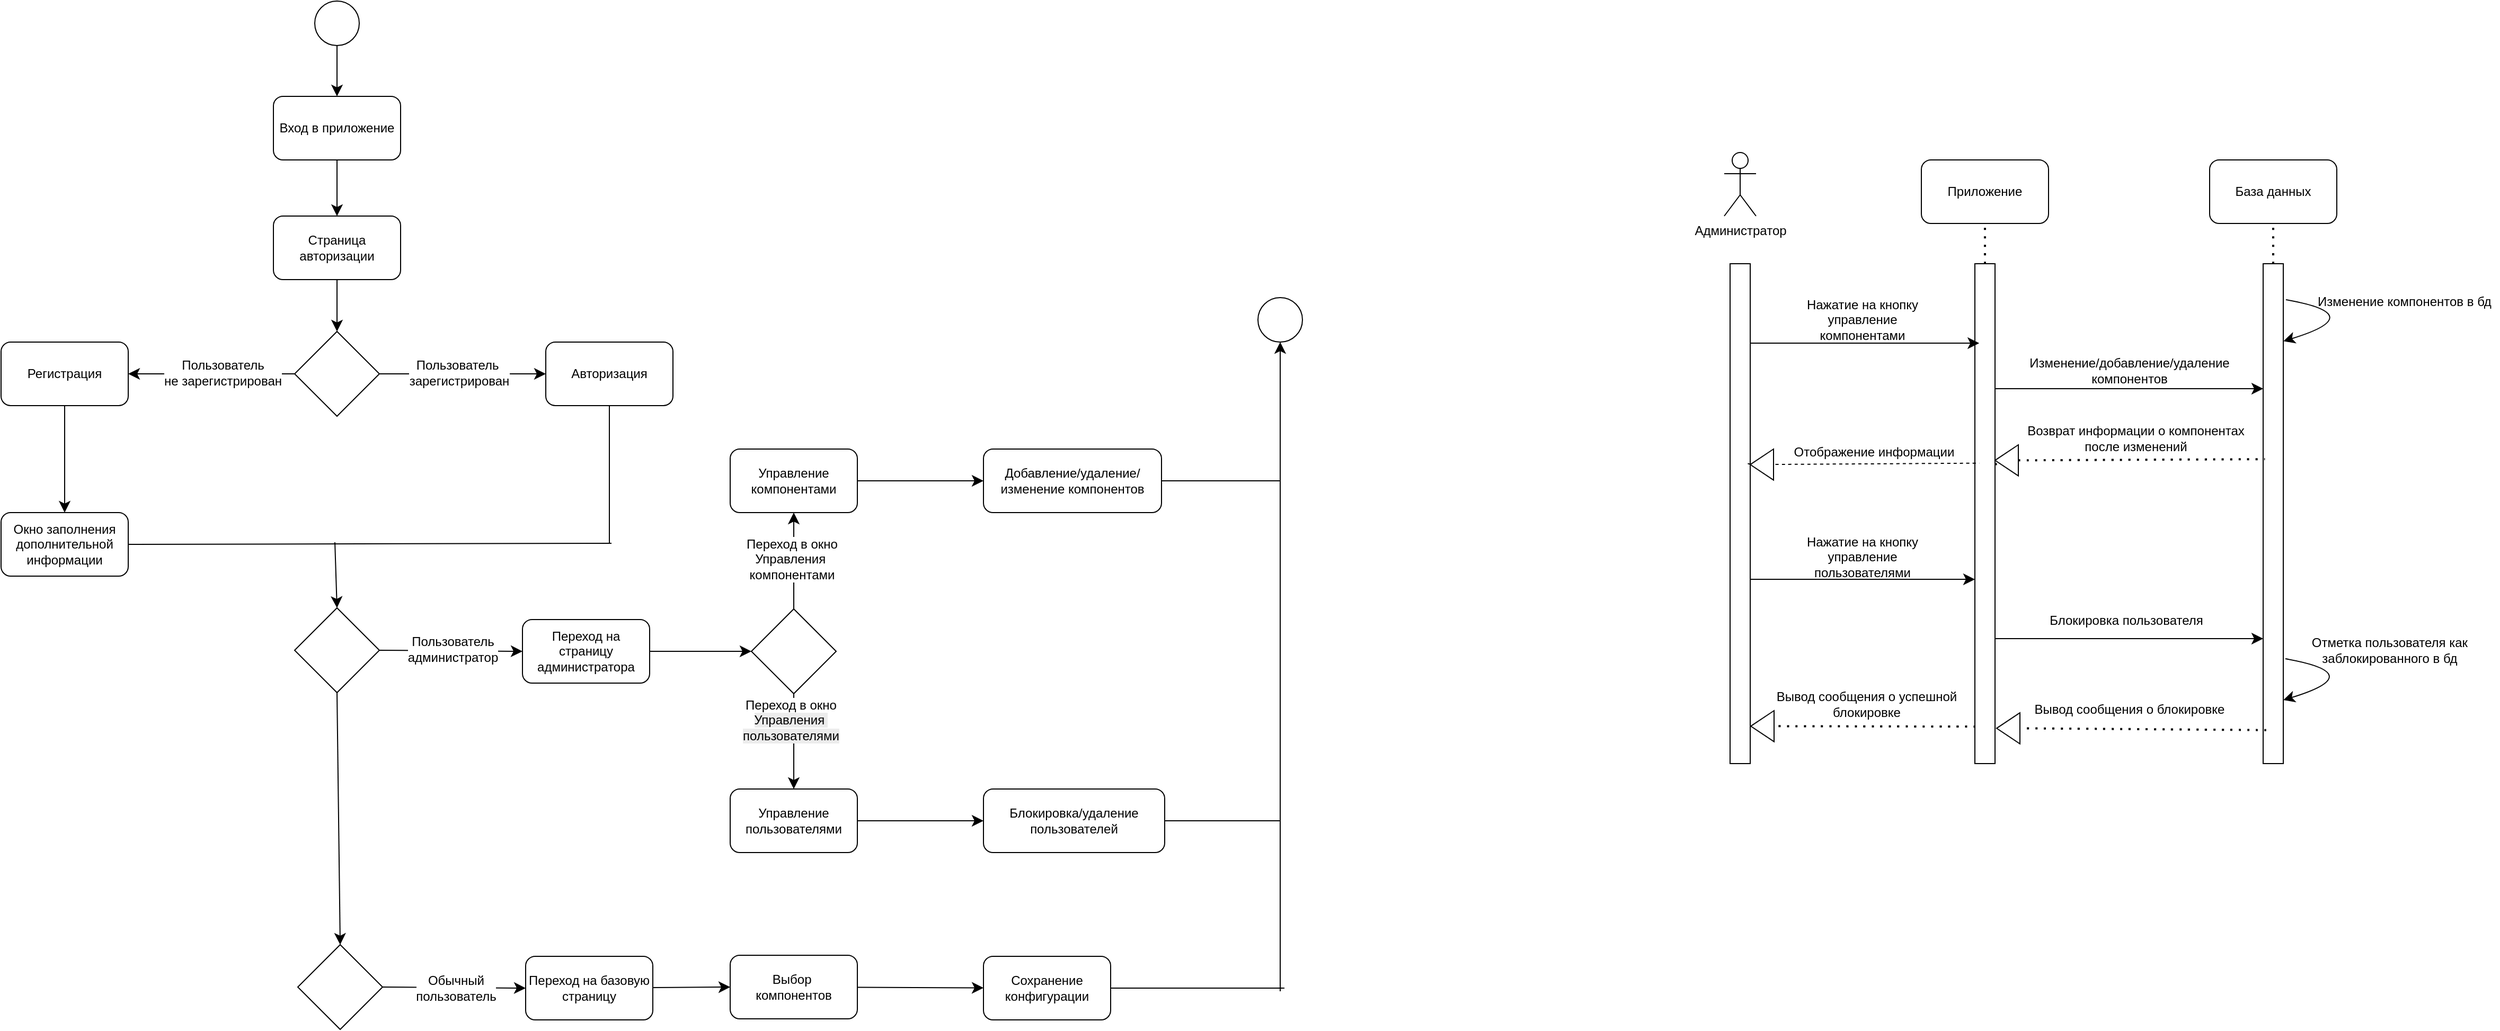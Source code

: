 <mxfile version="26.2.13">
  <diagram name="Страница — 1" id="Xw5XlUf_eni3ZtHkmUDG">
    <mxGraphModel dx="1257" dy="1365" grid="0" gridSize="10" guides="1" tooltips="1" connect="1" arrows="1" fold="1" page="0" pageScale="1" pageWidth="827" pageHeight="1169" math="0" shadow="0">
      <root>
        <mxCell id="0" />
        <mxCell id="1" parent="0" />
        <mxCell id="OIzVJIg-PCZYmZT7bnLs-3" style="edgeStyle=none;curved=1;rounded=0;orthogonalLoop=1;jettySize=auto;html=1;entryX=0.5;entryY=0;entryDx=0;entryDy=0;fontSize=12;startSize=8;endSize=8;" edge="1" parent="1" source="OIzVJIg-PCZYmZT7bnLs-1" target="OIzVJIg-PCZYmZT7bnLs-2">
          <mxGeometry relative="1" as="geometry" />
        </mxCell>
        <mxCell id="OIzVJIg-PCZYmZT7bnLs-1" value="" style="ellipse;whiteSpace=wrap;html=1;aspect=fixed;" vertex="1" parent="1">
          <mxGeometry x="151" y="-37" width="42" height="42" as="geometry" />
        </mxCell>
        <mxCell id="OIzVJIg-PCZYmZT7bnLs-5" style="edgeStyle=none;curved=1;rounded=0;orthogonalLoop=1;jettySize=auto;html=1;entryX=0.5;entryY=0;entryDx=0;entryDy=0;fontSize=12;startSize=8;endSize=8;" edge="1" parent="1" source="OIzVJIg-PCZYmZT7bnLs-2" target="OIzVJIg-PCZYmZT7bnLs-4">
          <mxGeometry relative="1" as="geometry" />
        </mxCell>
        <mxCell id="OIzVJIg-PCZYmZT7bnLs-2" value="Вход в приложение" style="rounded=1;whiteSpace=wrap;html=1;" vertex="1" parent="1">
          <mxGeometry x="112" y="53" width="120" height="60" as="geometry" />
        </mxCell>
        <mxCell id="OIzVJIg-PCZYmZT7bnLs-7" style="edgeStyle=none;curved=1;rounded=0;orthogonalLoop=1;jettySize=auto;html=1;entryX=0.5;entryY=0;entryDx=0;entryDy=0;fontSize=12;startSize=8;endSize=8;" edge="1" parent="1" source="OIzVJIg-PCZYmZT7bnLs-4" target="OIzVJIg-PCZYmZT7bnLs-6">
          <mxGeometry relative="1" as="geometry" />
        </mxCell>
        <mxCell id="OIzVJIg-PCZYmZT7bnLs-4" value="Страница авторизации" style="rounded=1;whiteSpace=wrap;html=1;" vertex="1" parent="1">
          <mxGeometry x="112" y="166" width="120" height="60" as="geometry" />
        </mxCell>
        <mxCell id="OIzVJIg-PCZYmZT7bnLs-11" style="edgeStyle=none;curved=1;rounded=0;orthogonalLoop=1;jettySize=auto;html=1;exitX=1;exitY=0.5;exitDx=0;exitDy=0;entryX=0;entryY=0.5;entryDx=0;entryDy=0;fontSize=12;startSize=8;endSize=8;" edge="1" parent="1" source="OIzVJIg-PCZYmZT7bnLs-6" target="OIzVJIg-PCZYmZT7bnLs-9">
          <mxGeometry relative="1" as="geometry" />
        </mxCell>
        <mxCell id="OIzVJIg-PCZYmZT7bnLs-13" value="Пользователь&amp;nbsp;&lt;div&gt;зарегистрирован&lt;/div&gt;" style="edgeLabel;html=1;align=center;verticalAlign=middle;resizable=0;points=[];fontSize=12;" vertex="1" connectable="0" parent="OIzVJIg-PCZYmZT7bnLs-11">
          <mxGeometry x="-0.045" y="1" relative="1" as="geometry">
            <mxPoint as="offset" />
          </mxGeometry>
        </mxCell>
        <mxCell id="OIzVJIg-PCZYmZT7bnLs-12" style="edgeStyle=none;curved=1;rounded=0;orthogonalLoop=1;jettySize=auto;html=1;exitX=0;exitY=0.5;exitDx=0;exitDy=0;fontSize=12;startSize=8;endSize=8;" edge="1" parent="1" source="OIzVJIg-PCZYmZT7bnLs-6" target="OIzVJIg-PCZYmZT7bnLs-8">
          <mxGeometry relative="1" as="geometry" />
        </mxCell>
        <mxCell id="OIzVJIg-PCZYmZT7bnLs-14" value="Пользователь&lt;br&gt;не зарегистрирован" style="edgeLabel;html=1;align=center;verticalAlign=middle;resizable=0;points=[];fontSize=12;" vertex="1" connectable="0" parent="OIzVJIg-PCZYmZT7bnLs-12">
          <mxGeometry x="-0.129" y="-1" relative="1" as="geometry">
            <mxPoint as="offset" />
          </mxGeometry>
        </mxCell>
        <mxCell id="OIzVJIg-PCZYmZT7bnLs-6" value="" style="rhombus;whiteSpace=wrap;html=1;" vertex="1" parent="1">
          <mxGeometry x="132" y="275" width="80" height="80" as="geometry" />
        </mxCell>
        <mxCell id="OIzVJIg-PCZYmZT7bnLs-16" style="edgeStyle=none;curved=1;rounded=0;orthogonalLoop=1;jettySize=auto;html=1;entryX=0.5;entryY=0;entryDx=0;entryDy=0;fontSize=12;startSize=8;endSize=8;" edge="1" parent="1" source="OIzVJIg-PCZYmZT7bnLs-8" target="OIzVJIg-PCZYmZT7bnLs-15">
          <mxGeometry relative="1" as="geometry" />
        </mxCell>
        <mxCell id="OIzVJIg-PCZYmZT7bnLs-8" value="Регистрация" style="rounded=1;whiteSpace=wrap;html=1;" vertex="1" parent="1">
          <mxGeometry x="-145" y="285" width="120" height="60" as="geometry" />
        </mxCell>
        <mxCell id="OIzVJIg-PCZYmZT7bnLs-9" value="Авторизация" style="rounded=1;whiteSpace=wrap;html=1;" vertex="1" parent="1">
          <mxGeometry x="369" y="285" width="120" height="60" as="geometry" />
        </mxCell>
        <mxCell id="OIzVJIg-PCZYmZT7bnLs-15" value="Окно заполнения дополнительной информации" style="rounded=1;whiteSpace=wrap;html=1;" vertex="1" parent="1">
          <mxGeometry x="-145" y="446" width="120" height="60" as="geometry" />
        </mxCell>
        <mxCell id="OIzVJIg-PCZYmZT7bnLs-18" value="" style="endArrow=none;html=1;rounded=0;fontSize=12;startSize=8;endSize=8;curved=1;exitX=1;exitY=0.5;exitDx=0;exitDy=0;" edge="1" parent="1" source="OIzVJIg-PCZYmZT7bnLs-15">
          <mxGeometry width="50" height="50" relative="1" as="geometry">
            <mxPoint x="87" y="516" as="sourcePoint" />
            <mxPoint x="431" y="475" as="targetPoint" />
          </mxGeometry>
        </mxCell>
        <mxCell id="OIzVJIg-PCZYmZT7bnLs-20" value="" style="endArrow=none;html=1;rounded=0;fontSize=12;startSize=8;endSize=8;curved=1;entryX=0.5;entryY=1;entryDx=0;entryDy=0;" edge="1" parent="1" target="OIzVJIg-PCZYmZT7bnLs-9">
          <mxGeometry width="50" height="50" relative="1" as="geometry">
            <mxPoint x="429" y="475" as="sourcePoint" />
            <mxPoint x="336" y="461" as="targetPoint" />
          </mxGeometry>
        </mxCell>
        <mxCell id="OIzVJIg-PCZYmZT7bnLs-25" style="edgeStyle=none;curved=1;rounded=0;orthogonalLoop=1;jettySize=auto;html=1;exitX=0.5;exitY=1;exitDx=0;exitDy=0;entryX=0.5;entryY=0;entryDx=0;entryDy=0;fontSize=12;startSize=8;endSize=8;" edge="1" parent="1" source="OIzVJIg-PCZYmZT7bnLs-21" target="OIzVJIg-PCZYmZT7bnLs-24">
          <mxGeometry relative="1" as="geometry" />
        </mxCell>
        <mxCell id="OIzVJIg-PCZYmZT7bnLs-28" style="edgeStyle=none;curved=1;rounded=0;orthogonalLoop=1;jettySize=auto;html=1;exitX=1;exitY=0.5;exitDx=0;exitDy=0;entryX=0;entryY=0.5;entryDx=0;entryDy=0;fontSize=12;startSize=8;endSize=8;" edge="1" parent="1" source="OIzVJIg-PCZYmZT7bnLs-21" target="OIzVJIg-PCZYmZT7bnLs-26">
          <mxGeometry relative="1" as="geometry" />
        </mxCell>
        <mxCell id="OIzVJIg-PCZYmZT7bnLs-30" value="Пользователь&lt;div&gt;администратор&lt;/div&gt;" style="edgeLabel;html=1;align=center;verticalAlign=middle;resizable=0;points=[];fontSize=12;" vertex="1" connectable="0" parent="OIzVJIg-PCZYmZT7bnLs-28">
          <mxGeometry x="0.014" y="2" relative="1" as="geometry">
            <mxPoint as="offset" />
          </mxGeometry>
        </mxCell>
        <mxCell id="OIzVJIg-PCZYmZT7bnLs-21" value="" style="rhombus;whiteSpace=wrap;html=1;" vertex="1" parent="1">
          <mxGeometry x="132" y="536" width="80" height="80" as="geometry" />
        </mxCell>
        <mxCell id="OIzVJIg-PCZYmZT7bnLs-23" value="" style="endArrow=classic;html=1;rounded=0;fontSize=12;startSize=8;endSize=8;curved=1;entryX=0.5;entryY=0;entryDx=0;entryDy=0;" edge="1" parent="1" target="OIzVJIg-PCZYmZT7bnLs-21">
          <mxGeometry width="50" height="50" relative="1" as="geometry">
            <mxPoint x="170" y="474" as="sourcePoint" />
            <mxPoint x="182" y="542" as="targetPoint" />
          </mxGeometry>
        </mxCell>
        <mxCell id="OIzVJIg-PCZYmZT7bnLs-29" style="edgeStyle=none;curved=1;rounded=0;orthogonalLoop=1;jettySize=auto;html=1;exitX=1;exitY=0.5;exitDx=0;exitDy=0;entryX=0;entryY=0.5;entryDx=0;entryDy=0;fontSize=12;startSize=8;endSize=8;" edge="1" parent="1" source="OIzVJIg-PCZYmZT7bnLs-24" target="OIzVJIg-PCZYmZT7bnLs-27">
          <mxGeometry relative="1" as="geometry" />
        </mxCell>
        <mxCell id="OIzVJIg-PCZYmZT7bnLs-31" value="Обычный&lt;div&gt;пользователь&lt;/div&gt;" style="edgeLabel;html=1;align=center;verticalAlign=middle;resizable=0;points=[];fontSize=12;" vertex="1" connectable="0" parent="OIzVJIg-PCZYmZT7bnLs-29">
          <mxGeometry x="0.015" relative="1" as="geometry">
            <mxPoint as="offset" />
          </mxGeometry>
        </mxCell>
        <mxCell id="OIzVJIg-PCZYmZT7bnLs-24" value="" style="rhombus;whiteSpace=wrap;html=1;" vertex="1" parent="1">
          <mxGeometry x="135" y="854" width="80" height="80" as="geometry" />
        </mxCell>
        <mxCell id="OIzVJIg-PCZYmZT7bnLs-33" style="edgeStyle=none;curved=1;rounded=0;orthogonalLoop=1;jettySize=auto;html=1;entryX=0;entryY=0.5;entryDx=0;entryDy=0;fontSize=12;startSize=8;endSize=8;" edge="1" parent="1" source="OIzVJIg-PCZYmZT7bnLs-26" target="OIzVJIg-PCZYmZT7bnLs-32">
          <mxGeometry relative="1" as="geometry" />
        </mxCell>
        <mxCell id="OIzVJIg-PCZYmZT7bnLs-26" value="Переход на страницу администратора" style="rounded=1;whiteSpace=wrap;html=1;" vertex="1" parent="1">
          <mxGeometry x="347" y="547" width="120" height="60" as="geometry" />
        </mxCell>
        <mxCell id="OIzVJIg-PCZYmZT7bnLs-46" style="edgeStyle=none;curved=1;rounded=0;orthogonalLoop=1;jettySize=auto;html=1;entryX=0;entryY=0.5;entryDx=0;entryDy=0;fontSize=12;startSize=8;endSize=8;" edge="1" parent="1" source="OIzVJIg-PCZYmZT7bnLs-27" target="OIzVJIg-PCZYmZT7bnLs-45">
          <mxGeometry relative="1" as="geometry" />
        </mxCell>
        <mxCell id="OIzVJIg-PCZYmZT7bnLs-27" value="Переход на базовую страницу" style="rounded=1;whiteSpace=wrap;html=1;" vertex="1" parent="1">
          <mxGeometry x="350" y="865" width="120" height="60" as="geometry" />
        </mxCell>
        <mxCell id="OIzVJIg-PCZYmZT7bnLs-36" style="edgeStyle=none;curved=1;rounded=0;orthogonalLoop=1;jettySize=auto;html=1;entryX=0.5;entryY=0;entryDx=0;entryDy=0;fontSize=12;startSize=8;endSize=8;" edge="1" parent="1" source="OIzVJIg-PCZYmZT7bnLs-32" target="OIzVJIg-PCZYmZT7bnLs-34">
          <mxGeometry relative="1" as="geometry" />
        </mxCell>
        <mxCell id="OIzVJIg-PCZYmZT7bnLs-38" value="Переход в окно&lt;div&gt;&lt;span style=&quot;text-wrap-mode: wrap; background-color: rgb(236, 236, 236);&quot;&gt;Управления&amp;nbsp;&lt;/span&gt;&lt;/div&gt;&lt;div&gt;&lt;span style=&quot;text-wrap-mode: wrap; background-color: rgb(236, 236, 236);&quot;&gt;пользователями&lt;/span&gt;&lt;/div&gt;" style="edgeLabel;html=1;align=center;verticalAlign=middle;resizable=0;points=[];fontSize=12;" vertex="1" connectable="0" parent="OIzVJIg-PCZYmZT7bnLs-36">
          <mxGeometry x="-0.457" y="-3" relative="1" as="geometry">
            <mxPoint as="offset" />
          </mxGeometry>
        </mxCell>
        <mxCell id="OIzVJIg-PCZYmZT7bnLs-39" style="edgeStyle=none;curved=1;rounded=0;orthogonalLoop=1;jettySize=auto;html=1;entryX=0.5;entryY=1;entryDx=0;entryDy=0;fontSize=12;startSize=8;endSize=8;" edge="1" parent="1" source="OIzVJIg-PCZYmZT7bnLs-32" target="OIzVJIg-PCZYmZT7bnLs-35">
          <mxGeometry relative="1" as="geometry" />
        </mxCell>
        <mxCell id="OIzVJIg-PCZYmZT7bnLs-40" value="Переход в окно&lt;div&gt;Управления&amp;nbsp;&lt;/div&gt;&lt;div&gt;компонентами&lt;/div&gt;" style="edgeLabel;html=1;align=center;verticalAlign=middle;resizable=0;points=[];fontSize=12;" vertex="1" connectable="0" parent="OIzVJIg-PCZYmZT7bnLs-39">
          <mxGeometry x="0.048" y="2" relative="1" as="geometry">
            <mxPoint as="offset" />
          </mxGeometry>
        </mxCell>
        <mxCell id="OIzVJIg-PCZYmZT7bnLs-32" value="" style="rhombus;whiteSpace=wrap;html=1;" vertex="1" parent="1">
          <mxGeometry x="563" y="537" width="80" height="80" as="geometry" />
        </mxCell>
        <mxCell id="OIzVJIg-PCZYmZT7bnLs-44" style="edgeStyle=none;curved=1;rounded=0;orthogonalLoop=1;jettySize=auto;html=1;entryX=0;entryY=0.5;entryDx=0;entryDy=0;fontSize=12;startSize=8;endSize=8;" edge="1" parent="1" source="OIzVJIg-PCZYmZT7bnLs-34" target="OIzVJIg-PCZYmZT7bnLs-43">
          <mxGeometry relative="1" as="geometry" />
        </mxCell>
        <mxCell id="OIzVJIg-PCZYmZT7bnLs-34" value="Управление пользователями" style="rounded=1;whiteSpace=wrap;html=1;" vertex="1" parent="1">
          <mxGeometry x="543" y="707" width="120" height="60" as="geometry" />
        </mxCell>
        <mxCell id="OIzVJIg-PCZYmZT7bnLs-42" value="" style="edgeStyle=none;curved=1;rounded=0;orthogonalLoop=1;jettySize=auto;html=1;fontSize=12;startSize=8;endSize=8;" edge="1" parent="1" source="OIzVJIg-PCZYmZT7bnLs-35" target="OIzVJIg-PCZYmZT7bnLs-41">
          <mxGeometry relative="1" as="geometry" />
        </mxCell>
        <mxCell id="OIzVJIg-PCZYmZT7bnLs-35" value="Управление компонентами" style="rounded=1;whiteSpace=wrap;html=1;" vertex="1" parent="1">
          <mxGeometry x="543" y="386" width="120" height="60" as="geometry" />
        </mxCell>
        <mxCell id="OIzVJIg-PCZYmZT7bnLs-41" value="Добавление/удаление/изменение компонентов" style="rounded=1;whiteSpace=wrap;html=1;" vertex="1" parent="1">
          <mxGeometry x="782" y="386" width="168" height="60" as="geometry" />
        </mxCell>
        <mxCell id="OIzVJIg-PCZYmZT7bnLs-43" value="Блокировка/удаление пользователей" style="rounded=1;whiteSpace=wrap;html=1;" vertex="1" parent="1">
          <mxGeometry x="782" y="707" width="171" height="60" as="geometry" />
        </mxCell>
        <mxCell id="OIzVJIg-PCZYmZT7bnLs-48" value="" style="edgeStyle=none;curved=1;rounded=0;orthogonalLoop=1;jettySize=auto;html=1;fontSize=12;startSize=8;endSize=8;" edge="1" parent="1" source="OIzVJIg-PCZYmZT7bnLs-45" target="OIzVJIg-PCZYmZT7bnLs-47">
          <mxGeometry relative="1" as="geometry" />
        </mxCell>
        <mxCell id="OIzVJIg-PCZYmZT7bnLs-45" value="Выбор&amp;nbsp;&lt;div&gt;компонентов&lt;/div&gt;" style="rounded=1;whiteSpace=wrap;html=1;" vertex="1" parent="1">
          <mxGeometry x="543" y="864" width="120" height="60" as="geometry" />
        </mxCell>
        <mxCell id="OIzVJIg-PCZYmZT7bnLs-47" value="Сохранение&lt;div&gt;конфигурации&lt;/div&gt;" style="rounded=1;whiteSpace=wrap;html=1;" vertex="1" parent="1">
          <mxGeometry x="782" y="865" width="120" height="60" as="geometry" />
        </mxCell>
        <mxCell id="OIzVJIg-PCZYmZT7bnLs-51" value="" style="ellipse;whiteSpace=wrap;html=1;aspect=fixed;" vertex="1" parent="1">
          <mxGeometry x="1041" y="243" width="42" height="42" as="geometry" />
        </mxCell>
        <mxCell id="OIzVJIg-PCZYmZT7bnLs-53" value="" style="endArrow=classic;html=1;rounded=0;fontSize=12;startSize=8;endSize=8;curved=1;entryX=0.5;entryY=1;entryDx=0;entryDy=0;" edge="1" parent="1" target="OIzVJIg-PCZYmZT7bnLs-51">
          <mxGeometry width="50" height="50" relative="1" as="geometry">
            <mxPoint x="1062" y="898" as="sourcePoint" />
            <mxPoint x="738" y="372" as="targetPoint" />
          </mxGeometry>
        </mxCell>
        <mxCell id="OIzVJIg-PCZYmZT7bnLs-54" value="" style="endArrow=none;html=1;rounded=0;fontSize=12;startSize=8;endSize=8;curved=1;exitX=1;exitY=0.5;exitDx=0;exitDy=0;" edge="1" parent="1" source="OIzVJIg-PCZYmZT7bnLs-47">
          <mxGeometry width="50" height="50" relative="1" as="geometry">
            <mxPoint x="947" y="709" as="sourcePoint" />
            <mxPoint x="1066" y="895" as="targetPoint" />
          </mxGeometry>
        </mxCell>
        <mxCell id="OIzVJIg-PCZYmZT7bnLs-55" value="" style="endArrow=none;html=1;rounded=0;fontSize=12;startSize=8;endSize=8;curved=1;exitX=1;exitY=0.5;exitDx=0;exitDy=0;" edge="1" parent="1" source="OIzVJIg-PCZYmZT7bnLs-43">
          <mxGeometry width="50" height="50" relative="1" as="geometry">
            <mxPoint x="881" y="693" as="sourcePoint" />
            <mxPoint x="1062" y="737" as="targetPoint" />
          </mxGeometry>
        </mxCell>
        <mxCell id="OIzVJIg-PCZYmZT7bnLs-56" value="" style="endArrow=none;html=1;rounded=0;fontSize=12;startSize=8;endSize=8;curved=1;exitX=1;exitY=0.5;exitDx=0;exitDy=0;" edge="1" parent="1" source="OIzVJIg-PCZYmZT7bnLs-41">
          <mxGeometry width="50" height="50" relative="1" as="geometry">
            <mxPoint x="881" y="474" as="sourcePoint" />
            <mxPoint x="1062" y="416" as="targetPoint" />
          </mxGeometry>
        </mxCell>
        <mxCell id="OIzVJIg-PCZYmZT7bnLs-57" value="Администратор" style="shape=umlActor;verticalLabelPosition=bottom;verticalAlign=top;html=1;outlineConnect=0;" vertex="1" parent="1">
          <mxGeometry x="1481" y="106" width="30" height="60" as="geometry" />
        </mxCell>
        <mxCell id="OIzVJIg-PCZYmZT7bnLs-58" value="" style="rounded=0;whiteSpace=wrap;html=1;" vertex="1" parent="1">
          <mxGeometry x="1486.5" y="211" width="19" height="472" as="geometry" />
        </mxCell>
        <mxCell id="OIzVJIg-PCZYmZT7bnLs-59" value="Приложение" style="rounded=1;whiteSpace=wrap;html=1;" vertex="1" parent="1">
          <mxGeometry x="1667" y="113" width="120" height="60" as="geometry" />
        </mxCell>
        <mxCell id="OIzVJIg-PCZYmZT7bnLs-60" value="База данных" style="rounded=1;whiteSpace=wrap;html=1;" vertex="1" parent="1">
          <mxGeometry x="1939" y="113" width="120" height="60" as="geometry" />
        </mxCell>
        <mxCell id="OIzVJIg-PCZYmZT7bnLs-61" value="" style="rounded=0;whiteSpace=wrap;html=1;" vertex="1" parent="1">
          <mxGeometry x="1717.5" y="211" width="19" height="472" as="geometry" />
        </mxCell>
        <mxCell id="OIzVJIg-PCZYmZT7bnLs-62" value="" style="rounded=0;whiteSpace=wrap;html=1;" vertex="1" parent="1">
          <mxGeometry x="1989.5" y="211" width="19" height="472" as="geometry" />
        </mxCell>
        <mxCell id="OIzVJIg-PCZYmZT7bnLs-63" value="" style="endArrow=classic;html=1;rounded=0;fontSize=12;startSize=8;endSize=8;curved=1;exitX=0.974;exitY=0.159;exitDx=0;exitDy=0;exitPerimeter=0;entryX=0.217;entryY=0.159;entryDx=0;entryDy=0;entryPerimeter=0;" edge="1" parent="1" source="OIzVJIg-PCZYmZT7bnLs-58" target="OIzVJIg-PCZYmZT7bnLs-61">
          <mxGeometry width="50" height="50" relative="1" as="geometry">
            <mxPoint x="1632" y="438" as="sourcePoint" />
            <mxPoint x="1682" y="388" as="targetPoint" />
          </mxGeometry>
        </mxCell>
        <mxCell id="OIzVJIg-PCZYmZT7bnLs-64" value="" style="endArrow=classic;html=1;rounded=0;fontSize=12;startSize=8;endSize=8;curved=1;exitX=1;exitY=0.25;exitDx=0;exitDy=0;entryX=0;entryY=0.25;entryDx=0;entryDy=0;" edge="1" parent="1" source="OIzVJIg-PCZYmZT7bnLs-61" target="OIzVJIg-PCZYmZT7bnLs-62">
          <mxGeometry width="50" height="50" relative="1" as="geometry">
            <mxPoint x="1749" y="438" as="sourcePoint" />
            <mxPoint x="1799" y="388" as="targetPoint" />
          </mxGeometry>
        </mxCell>
        <mxCell id="OIzVJIg-PCZYmZT7bnLs-65" value="" style="endArrow=classic;html=1;rounded=0;fontSize=12;startSize=8;endSize=8;curved=1;exitX=1;exitY=0.5;exitDx=0;exitDy=0;entryX=0;entryY=0.5;entryDx=0;entryDy=0;" edge="1" parent="1">
          <mxGeometry width="50" height="50" relative="1" as="geometry">
            <mxPoint x="1505.5" y="509" as="sourcePoint" />
            <mxPoint x="1717.5" y="509" as="targetPoint" />
          </mxGeometry>
        </mxCell>
        <mxCell id="OIzVJIg-PCZYmZT7bnLs-66" value="" style="endArrow=classic;html=1;rounded=0;fontSize=12;startSize=8;endSize=8;curved=1;exitX=1;exitY=0.75;exitDx=0;exitDy=0;entryX=0;entryY=0.75;entryDx=0;entryDy=0;" edge="1" parent="1" source="OIzVJIg-PCZYmZT7bnLs-61" target="OIzVJIg-PCZYmZT7bnLs-62">
          <mxGeometry width="50" height="50" relative="1" as="geometry">
            <mxPoint x="1791" y="438" as="sourcePoint" />
            <mxPoint x="1841" y="388" as="targetPoint" />
          </mxGeometry>
        </mxCell>
        <mxCell id="OIzVJIg-PCZYmZT7bnLs-69" value="" style="endArrow=none;dashed=1;html=1;dashPattern=1 3;strokeWidth=2;rounded=0;fontSize=12;startSize=8;endSize=8;curved=1;entryX=0.087;entryY=0.391;entryDx=0;entryDy=0;entryPerimeter=0;exitX=0;exitY=0.5;exitDx=0;exitDy=0;" edge="1" parent="1" source="OIzVJIg-PCZYmZT7bnLs-73" target="OIzVJIg-PCZYmZT7bnLs-62">
          <mxGeometry width="50" height="50" relative="1" as="geometry">
            <mxPoint x="1743" y="438" as="sourcePoint" />
            <mxPoint x="1793" y="388" as="targetPoint" />
          </mxGeometry>
        </mxCell>
        <mxCell id="OIzVJIg-PCZYmZT7bnLs-70" value="" style="endArrow=none;dashed=1;html=1;rounded=0;fontSize=12;startSize=8;endSize=8;curved=1;entryX=0.217;entryY=0.399;entryDx=0;entryDy=0;entryPerimeter=0;exitX=1;exitY=0.5;exitDx=0;exitDy=0;" edge="1" parent="1" source="OIzVJIg-PCZYmZT7bnLs-71" target="OIzVJIg-PCZYmZT7bnLs-61">
          <mxGeometry width="50" height="50" relative="1" as="geometry">
            <mxPoint x="1592" y="413" as="sourcePoint" />
            <mxPoint x="1642" y="363" as="targetPoint" />
          </mxGeometry>
        </mxCell>
        <mxCell id="OIzVJIg-PCZYmZT7bnLs-72" value="" style="endArrow=none;dashed=1;html=1;rounded=0;fontSize=12;startSize=8;endSize=8;curved=1;entryX=0.217;entryY=0.399;entryDx=0;entryDy=0;entryPerimeter=0;exitX=0.879;exitY=0.4;exitDx=0;exitDy=0;exitPerimeter=0;" edge="1" parent="1" source="OIzVJIg-PCZYmZT7bnLs-58" target="OIzVJIg-PCZYmZT7bnLs-71">
          <mxGeometry width="50" height="50" relative="1" as="geometry">
            <mxPoint x="1503" y="400" as="sourcePoint" />
            <mxPoint x="1722" y="399" as="targetPoint" />
          </mxGeometry>
        </mxCell>
        <mxCell id="OIzVJIg-PCZYmZT7bnLs-71" value="" style="triangle;whiteSpace=wrap;html=1;direction=west;" vertex="1" parent="1">
          <mxGeometry x="1505.5" y="386" width="22" height="29.33" as="geometry" />
        </mxCell>
        <mxCell id="OIzVJIg-PCZYmZT7bnLs-74" value="" style="endArrow=none;dashed=1;html=1;dashPattern=1 3;strokeWidth=2;rounded=0;fontSize=12;startSize=8;endSize=8;curved=1;entryX=0.087;entryY=0.391;entryDx=0;entryDy=0;entryPerimeter=0;exitX=0.994;exitY=0.401;exitDx=0;exitDy=0;exitPerimeter=0;" edge="1" parent="1" source="OIzVJIg-PCZYmZT7bnLs-61" target="OIzVJIg-PCZYmZT7bnLs-73">
          <mxGeometry width="50" height="50" relative="1" as="geometry">
            <mxPoint x="1736" y="400" as="sourcePoint" />
            <mxPoint x="1991" y="396" as="targetPoint" />
          </mxGeometry>
        </mxCell>
        <mxCell id="OIzVJIg-PCZYmZT7bnLs-73" value="" style="triangle;whiteSpace=wrap;html=1;direction=west;" vertex="1" parent="1">
          <mxGeometry x="1736.5" y="382" width="22" height="29.33" as="geometry" />
        </mxCell>
        <mxCell id="OIzVJIg-PCZYmZT7bnLs-80" value="" style="endArrow=none;dashed=1;html=1;dashPattern=1 3;strokeWidth=2;rounded=0;fontSize=12;startSize=8;endSize=8;curved=1;exitX=0.152;exitY=0.933;exitDx=0;exitDy=0;exitPerimeter=0;entryX=0;entryY=0.5;entryDx=0;entryDy=0;" edge="1" parent="1" source="OIzVJIg-PCZYmZT7bnLs-62" target="OIzVJIg-PCZYmZT7bnLs-75">
          <mxGeometry width="50" height="50" relative="1" as="geometry">
            <mxPoint x="1992" y="651" as="sourcePoint" />
            <mxPoint x="1814" y="682" as="targetPoint" />
          </mxGeometry>
        </mxCell>
        <mxCell id="OIzVJIg-PCZYmZT7bnLs-75" value="" style="triangle;whiteSpace=wrap;html=1;direction=west;" vertex="1" parent="1">
          <mxGeometry x="1738" y="635" width="22" height="29.33" as="geometry" />
        </mxCell>
        <mxCell id="OIzVJIg-PCZYmZT7bnLs-81" value="" style="endArrow=none;dashed=1;html=1;dashPattern=1 3;strokeWidth=2;rounded=0;fontSize=12;startSize=8;endSize=8;curved=1;entryX=0;entryY=0.5;entryDx=0;entryDy=0;exitX=0.03;exitY=0.926;exitDx=0;exitDy=0;exitPerimeter=0;" edge="1" parent="1" target="OIzVJIg-PCZYmZT7bnLs-82" source="OIzVJIg-PCZYmZT7bnLs-61">
          <mxGeometry width="50" height="50" relative="1" as="geometry">
            <mxPoint x="1700" y="649" as="sourcePoint" />
            <mxPoint x="1582" y="680" as="targetPoint" />
          </mxGeometry>
        </mxCell>
        <mxCell id="OIzVJIg-PCZYmZT7bnLs-82" value="" style="triangle;whiteSpace=wrap;html=1;direction=west;" vertex="1" parent="1">
          <mxGeometry x="1506" y="633" width="22" height="29.33" as="geometry" />
        </mxCell>
        <mxCell id="OIzVJIg-PCZYmZT7bnLs-83" value="" style="endArrow=none;dashed=1;html=1;dashPattern=1 3;strokeWidth=2;rounded=0;fontSize=12;startSize=8;endSize=8;curved=1;entryX=0.5;entryY=1;entryDx=0;entryDy=0;exitX=0.5;exitY=0;exitDx=0;exitDy=0;" edge="1" parent="1" source="OIzVJIg-PCZYmZT7bnLs-61" target="OIzVJIg-PCZYmZT7bnLs-59">
          <mxGeometry width="50" height="50" relative="1" as="geometry">
            <mxPoint x="1685" y="291" as="sourcePoint" />
            <mxPoint x="1735" y="241" as="targetPoint" />
          </mxGeometry>
        </mxCell>
        <mxCell id="OIzVJIg-PCZYmZT7bnLs-84" value="" style="endArrow=none;dashed=1;html=1;dashPattern=1 3;strokeWidth=2;rounded=0;fontSize=12;startSize=8;endSize=8;curved=1;entryX=0.5;entryY=1;entryDx=0;entryDy=0;exitX=0.5;exitY=0;exitDx=0;exitDy=0;" edge="1" parent="1" source="OIzVJIg-PCZYmZT7bnLs-62" target="OIzVJIg-PCZYmZT7bnLs-60">
          <mxGeometry width="50" height="50" relative="1" as="geometry">
            <mxPoint x="1685" y="291" as="sourcePoint" />
            <mxPoint x="1735" y="241" as="targetPoint" />
          </mxGeometry>
        </mxCell>
        <mxCell id="OIzVJIg-PCZYmZT7bnLs-86" value="" style="endArrow=classic;html=1;rounded=0;fontSize=12;startSize=8;endSize=8;curved=1;exitX=1.132;exitY=0.072;exitDx=0;exitDy=0;exitPerimeter=0;entryX=1.007;entryY=0.155;entryDx=0;entryDy=0;entryPerimeter=0;" edge="1" parent="1" source="OIzVJIg-PCZYmZT7bnLs-62" target="OIzVJIg-PCZYmZT7bnLs-62">
          <mxGeometry width="50" height="50" relative="1" as="geometry">
            <mxPoint x="1901" y="251" as="sourcePoint" />
            <mxPoint x="2090" y="291" as="targetPoint" />
            <Array as="points">
              <mxPoint x="2091" y="259" />
            </Array>
          </mxGeometry>
        </mxCell>
        <mxCell id="OIzVJIg-PCZYmZT7bnLs-87" value="" style="endArrow=classic;html=1;rounded=0;fontSize=12;startSize=8;endSize=8;curved=1;exitX=1.132;exitY=0.072;exitDx=0;exitDy=0;exitPerimeter=0;entryX=1.007;entryY=0.155;entryDx=0;entryDy=0;entryPerimeter=0;" edge="1" parent="1">
          <mxGeometry width="50" height="50" relative="1" as="geometry">
            <mxPoint x="2010.5" y="584" as="sourcePoint" />
            <mxPoint x="2008.5" y="623" as="targetPoint" />
            <Array as="points">
              <mxPoint x="2090.5" y="598" />
            </Array>
          </mxGeometry>
        </mxCell>
        <mxCell id="OIzVJIg-PCZYmZT7bnLs-88" value="Нажатие на кнопку управление компонентами" style="text;html=1;align=center;verticalAlign=middle;whiteSpace=wrap;rounded=0;" vertex="1" parent="1">
          <mxGeometry x="1547" y="249" width="129" height="30" as="geometry" />
        </mxCell>
        <mxCell id="OIzVJIg-PCZYmZT7bnLs-89" value="Отображение информации" style="text;html=1;align=center;verticalAlign=middle;whiteSpace=wrap;rounded=0;" vertex="1" parent="1">
          <mxGeometry x="1545" y="374" width="155" height="30" as="geometry" />
        </mxCell>
        <mxCell id="OIzVJIg-PCZYmZT7bnLs-90" value="Нажатие на кнопку управление пользователями" style="text;html=1;align=center;verticalAlign=middle;whiteSpace=wrap;rounded=0;" vertex="1" parent="1">
          <mxGeometry x="1531" y="473" width="161" height="30" as="geometry" />
        </mxCell>
        <mxCell id="OIzVJIg-PCZYmZT7bnLs-91" value="Вывод сообщения о успешной блокировке" style="text;html=1;align=center;verticalAlign=middle;whiteSpace=wrap;rounded=0;" vertex="1" parent="1">
          <mxGeometry x="1511" y="612" width="209" height="30" as="geometry" />
        </mxCell>
        <mxCell id="OIzVJIg-PCZYmZT7bnLs-92" value="Вывод сообщения о блокировке" style="text;html=1;align=center;verticalAlign=middle;whiteSpace=wrap;rounded=0;" vertex="1" parent="1">
          <mxGeometry x="1758.5" y="617" width="209" height="30" as="geometry" />
        </mxCell>
        <mxCell id="OIzVJIg-PCZYmZT7bnLs-93" value="Блокировка пользователя" style="text;html=1;align=center;verticalAlign=middle;whiteSpace=wrap;rounded=0;" vertex="1" parent="1">
          <mxGeometry x="1756" y="533" width="209" height="30" as="geometry" />
        </mxCell>
        <mxCell id="OIzVJIg-PCZYmZT7bnLs-94" value="Отметка пользователя как заблокированного в бд" style="text;html=1;align=center;verticalAlign=middle;whiteSpace=wrap;rounded=0;" vertex="1" parent="1">
          <mxGeometry x="2027" y="561" width="164" height="30" as="geometry" />
        </mxCell>
        <mxCell id="OIzVJIg-PCZYmZT7bnLs-95" value="Изменение компонентов в бд" style="text;html=1;align=center;verticalAlign=middle;whiteSpace=wrap;rounded=0;" vertex="1" parent="1">
          <mxGeometry x="2034" y="232" width="178" height="30" as="geometry" />
        </mxCell>
        <mxCell id="OIzVJIg-PCZYmZT7bnLs-96" value="Изменение/добавление/удаление компонентов" style="text;html=1;align=center;verticalAlign=middle;whiteSpace=wrap;rounded=0;" vertex="1" parent="1">
          <mxGeometry x="1758.5" y="297" width="209" height="30" as="geometry" />
        </mxCell>
        <mxCell id="OIzVJIg-PCZYmZT7bnLs-97" value="Возврат информации о компонентах после изменений" style="text;html=1;align=center;verticalAlign=middle;whiteSpace=wrap;rounded=0;" vertex="1" parent="1">
          <mxGeometry x="1765" y="361" width="209" height="30" as="geometry" />
        </mxCell>
      </root>
    </mxGraphModel>
  </diagram>
</mxfile>
